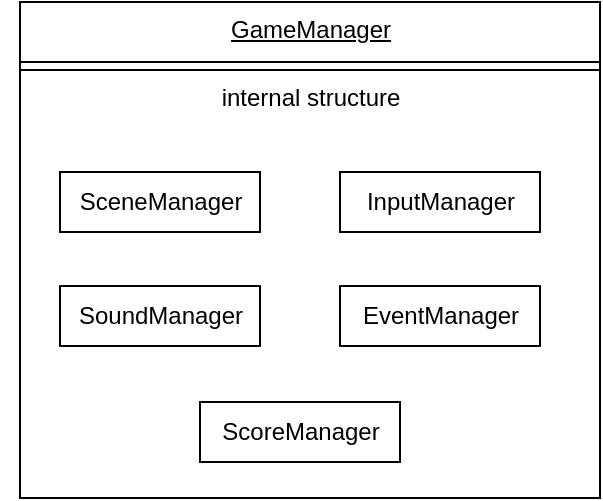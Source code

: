 <mxfile>
    <diagram id="dLMsSK9_yHR80KZ66c7M" name="Arch">
        <mxGraphModel dx="650" dy="568" grid="1" gridSize="10" guides="1" tooltips="1" connect="1" arrows="1" fold="1" page="1" pageScale="1" pageWidth="850" pageHeight="1100" math="0" shadow="0">
            <root>
                <mxCell id="0"/>
                <mxCell id="1" parent="0"/>
                <mxCell id="5" value="GameManager" style="swimlane;fontStyle=4;align=center;verticalAlign=top;childLayout=stackLayout;horizontal=1;startSize=30;horizontalStack=0;resizeParent=1;resizeParentMax=0;resizeLast=0;collapsible=0;marginBottom=0;html=1;" parent="1" vertex="1">
                    <mxGeometry x="200" y="150" width="290" height="248" as="geometry"/>
                </mxCell>
                <mxCell id="7" value="" style="line;strokeWidth=1;fillColor=none;align=left;verticalAlign=middle;spacingTop=-1;spacingLeft=3;spacingRight=3;rotatable=0;labelPosition=right;points=[];portConstraint=eastwest;" parent="5" vertex="1">
                    <mxGeometry y="30" width="290" height="8" as="geometry"/>
                </mxCell>
                <mxCell id="8" value="internal structure" style="html=1;strokeColor=none;fillColor=none;align=center;verticalAlign=middle;spacingLeft=4;spacingRight=4;rotatable=0;points=[[0,0.5],[1,0.5]];resizeWidth=1;" parent="5" vertex="1">
                    <mxGeometry y="38" width="290" height="20" as="geometry"/>
                </mxCell>
                <mxCell id="9" value="" style="swimlane;fontStyle=1;align=center;verticalAlign=top;horizontal=1;startSize=0;collapsible=0;marginBottom=0;html=1;strokeColor=none;fillColor=none;" parent="5" vertex="1">
                    <mxGeometry y="58" width="290" height="190" as="geometry"/>
                </mxCell>
                <mxCell id="10" value="SceneManager" style="html=1;align=center;verticalAlign=middle;rotatable=0;" parent="9" vertex="1">
                    <mxGeometry width="100" height="30" relative="1" as="geometry">
                        <mxPoint x="20" y="27" as="offset"/>
                    </mxGeometry>
                </mxCell>
                <mxCell id="15" value="" style="swimlane;fontStyle=1;align=center;verticalAlign=top;horizontal=1;startSize=0;collapsible=0;marginBottom=0;html=1;strokeColor=none;fillColor=none;" parent="9" vertex="1">
                    <mxGeometry x="150" y="17" width="140" height="50" as="geometry"/>
                </mxCell>
                <mxCell id="16" value="InputManager" style="html=1;align=center;verticalAlign=middle;rotatable=0;" parent="15" vertex="1">
                    <mxGeometry width="100" height="30" relative="1" as="geometry">
                        <mxPoint x="10" y="10" as="offset"/>
                    </mxGeometry>
                </mxCell>
                <mxCell id="11" value="" style="swimlane;fontStyle=1;align=center;verticalAlign=top;horizontal=1;startSize=0;collapsible=0;marginBottom=0;html=1;strokeColor=none;fillColor=none;" parent="9" vertex="1">
                    <mxGeometry x="-10" y="52" width="300" height="138" as="geometry"/>
                </mxCell>
                <mxCell id="12" value="SoundManager" style="html=1;align=center;verticalAlign=middle;rotatable=0;" parent="11" vertex="1">
                    <mxGeometry width="100" height="30" relative="1" as="geometry">
                        <mxPoint x="30" y="32" as="offset"/>
                    </mxGeometry>
                </mxCell>
                <mxCell id="13" value="" style="swimlane;fontStyle=1;align=center;verticalAlign=top;horizontal=1;startSize=0;collapsible=0;marginBottom=0;html=1;strokeColor=none;fillColor=none;" parent="11" vertex="1">
                    <mxGeometry x="160" y="22" width="140" height="68" as="geometry"/>
                </mxCell>
                <mxCell id="14" value="EventManager" style="html=1;align=center;verticalAlign=middle;rotatable=0;" parent="13" vertex="1">
                    <mxGeometry width="100" height="30" relative="1" as="geometry">
                        <mxPoint x="10" y="10" as="offset"/>
                    </mxGeometry>
                </mxCell>
                <mxCell id="17" value="" style="swimlane;fontStyle=1;align=center;verticalAlign=top;horizontal=1;startSize=0;collapsible=0;marginBottom=0;html=1;strokeColor=none;fillColor=none;" parent="11" vertex="1">
                    <mxGeometry x="90" y="80" width="140" height="50" as="geometry"/>
                </mxCell>
                <mxCell id="18" value="ScoreManager" style="html=1;align=center;verticalAlign=middle;rotatable=0;" parent="17" vertex="1">
                    <mxGeometry width="100" height="30" relative="1" as="geometry">
                        <mxPoint x="10" y="10" as="offset"/>
                    </mxGeometry>
                </mxCell>
            </root>
        </mxGraphModel>
    </diagram>
    <diagram id="UeCo9gdbuVkXFUiJQiTw" name="Event">
        <mxGraphModel dx="650" dy="568" grid="1" gridSize="10" guides="1" tooltips="1" connect="1" arrows="1" fold="1" page="1" pageScale="1" pageWidth="850" pageHeight="1100" math="0" shadow="0">
            <root>
                <mxCell id="0"/>
                <mxCell id="1" parent="0"/>
                <mxCell id="PHhVcRFvXUqSi-1Uwi1P-12" value="&lt;b style=&quot;font-size: 15px;&quot;&gt;&lt;font style=&quot;font-size: 15px;&quot;&gt;EventManager&lt;/font&gt;&lt;/b&gt;" style="swimlane;fontStyle=0;align=center;verticalAlign=top;childLayout=stackLayout;horizontal=1;startSize=55;horizontalStack=0;resizeParent=1;resizeParentMax=0;resizeLast=0;collapsible=0;marginBottom=0;html=1;fontSize=15;" parent="1" vertex="1">
                    <mxGeometry x="225" y="550" width="220" height="190" as="geometry"/>
                </mxCell>
                <mxCell id="PHhVcRFvXUqSi-1Uwi1P-13" value="attributes" style="text;html=1;strokeColor=none;fillColor=none;align=center;verticalAlign=middle;spacingLeft=4;spacingRight=4;overflow=hidden;rotatable=0;points=[[0,0.5],[1,0.5]];portConstraint=eastwest;fontSize=14;" parent="PHhVcRFvXUqSi-1Uwi1P-12" vertex="1">
                    <mxGeometry y="55" width="220" height="20" as="geometry"/>
                </mxCell>
                <mxCell id="PHhVcRFvXUqSi-1Uwi1P-14" value="- observers: Set&amp;lt;Observer&amp;gt;" style="text;html=1;strokeColor=none;fillColor=none;align=left;verticalAlign=middle;spacingLeft=4;spacingRight=4;overflow=hidden;rotatable=0;points=[[0,0.5],[1,0.5]];portConstraint=eastwest;fontSize=14;" parent="PHhVcRFvXUqSi-1Uwi1P-12" vertex="1">
                    <mxGeometry y="75" width="220" height="20" as="geometry"/>
                </mxCell>
                <mxCell id="PHhVcRFvXUqSi-1Uwi1P-17" value="" style="line;strokeWidth=1;fillColor=none;align=left;verticalAlign=middle;spacingTop=-1;spacingLeft=3;spacingRight=3;rotatable=0;labelPosition=right;points=[];portConstraint=eastwest;" parent="PHhVcRFvXUqSi-1Uwi1P-12" vertex="1">
                    <mxGeometry y="95" width="220" height="8" as="geometry"/>
                </mxCell>
                <mxCell id="PHhVcRFvXUqSi-1Uwi1P-18" value="operations" style="text;html=1;strokeColor=none;fillColor=none;align=center;verticalAlign=middle;spacingLeft=4;spacingRight=4;overflow=hidden;rotatable=0;points=[[0,0.5],[1,0.5]];portConstraint=eastwest;fontSize=14;" parent="PHhVcRFvXUqSi-1Uwi1P-12" vertex="1">
                    <mxGeometry y="103" width="220" height="20" as="geometry"/>
                </mxCell>
                <mxCell id="PHhVcRFvXUqSi-1Uwi1P-19" value="+ subscribe(o: IObserver): void&lt;br style=&quot;font-size: 14px;&quot;&gt;+ subscribe(o: IObserver): void&lt;br style=&quot;font-size: 14px;&quot;&gt;+ notify(event: number): void" style="text;html=1;strokeColor=none;fillColor=none;align=left;verticalAlign=middle;spacingLeft=4;spacingRight=4;overflow=hidden;rotatable=0;points=[[0,0.5],[1,0.5]];portConstraint=eastwest;fontSize=14;" parent="PHhVcRFvXUqSi-1Uwi1P-12" vertex="1">
                    <mxGeometry y="123" width="220" height="67" as="geometry"/>
                </mxCell>
                <mxCell id="PHhVcRFvXUqSi-1Uwi1P-20" value="&amp;lt;&amp;lt;interface&amp;gt;&amp;gt;&lt;br&gt;&lt;b&gt;IObserver&lt;/b&gt;" style="swimlane;fontStyle=0;align=center;verticalAlign=top;childLayout=stackLayout;horizontal=1;startSize=55;horizontalStack=0;resizeParent=1;resizeParentMax=0;resizeLast=0;collapsible=0;marginBottom=0;html=1;fontSize=15;" parent="1" vertex="1">
                    <mxGeometry x="235" y="160" width="200" height="103" as="geometry"/>
                </mxCell>
                <mxCell id="PHhVcRFvXUqSi-1Uwi1P-25" value="" style="line;strokeWidth=1;fillColor=none;align=left;verticalAlign=middle;spacingTop=-1;spacingLeft=3;spacingRight=3;rotatable=0;labelPosition=right;points=[];portConstraint=eastwest;fontSize=15;" parent="PHhVcRFvXUqSi-1Uwi1P-20" vertex="1">
                    <mxGeometry y="55" width="200" height="8" as="geometry"/>
                </mxCell>
                <mxCell id="PHhVcRFvXUqSi-1Uwi1P-26" value="operations" style="text;html=1;strokeColor=none;fillColor=none;align=center;verticalAlign=middle;spacingLeft=4;spacingRight=4;overflow=hidden;rotatable=0;points=[[0,0.5],[1,0.5]];portConstraint=eastwest;fontSize=15;" parent="PHhVcRFvXUqSi-1Uwi1P-20" vertex="1">
                    <mxGeometry y="63" width="200" height="20" as="geometry"/>
                </mxCell>
                <mxCell id="PHhVcRFvXUqSi-1Uwi1P-27" value="+ onNotify(e: number): void" style="text;html=1;strokeColor=none;fillColor=none;align=left;verticalAlign=middle;spacingLeft=4;spacingRight=4;overflow=hidden;rotatable=0;points=[[0,0.5],[1,0.5]];portConstraint=eastwest;fontSize=15;" parent="PHhVcRFvXUqSi-1Uwi1P-20" vertex="1">
                    <mxGeometry y="83" width="200" height="20" as="geometry"/>
                </mxCell>
                <mxCell id="PHhVcRFvXUqSi-1Uwi1P-28" value="Ball" style="html=1;align=center;verticalAlign=top;rounded=1;absoluteArcSize=1;arcSize=10;dashed=0;fontSize=15;" parent="1" vertex="1">
                    <mxGeometry x="10" y="380" width="140" height="40" as="geometry"/>
                </mxCell>
                <mxCell id="PHhVcRFvXUqSi-1Uwi1P-29" value="Star" style="html=1;align=center;verticalAlign=top;rounded=1;absoluteArcSize=1;arcSize=10;dashed=0;fontSize=15;" parent="1" vertex="1">
                    <mxGeometry x="350" y="380" width="140" height="40" as="geometry"/>
                </mxCell>
                <mxCell id="PHhVcRFvXUqSi-1Uwi1P-30" value="PlayScene" style="html=1;align=center;verticalAlign=top;rounded=1;absoluteArcSize=1;arcSize=10;dashed=0;fontSize=15;" parent="1" vertex="1">
                    <mxGeometry x="520" y="380" width="140" height="40" as="geometry"/>
                </mxCell>
                <mxCell id="PHhVcRFvXUqSi-1Uwi1P-31" value="" style="endArrow=block;startArrow=none;endFill=0;startFill=0;endSize=8;html=1;verticalAlign=bottom;dashed=1;labelBackgroundColor=none;fontSize=15;edgeStyle=orthogonalEdgeStyle;" parent="1" source="PHhVcRFvXUqSi-1Uwi1P-28" target="PHhVcRFvXUqSi-1Uwi1P-20" edge="1">
                    <mxGeometry width="160" relative="1" as="geometry">
                        <mxPoint x="260" y="280" as="sourcePoint"/>
                        <mxPoint x="420" y="280" as="targetPoint"/>
                        <Array as="points">
                            <mxPoint x="80" y="220"/>
                        </Array>
                    </mxGeometry>
                </mxCell>
                <mxCell id="PHhVcRFvXUqSi-1Uwi1P-32" value="" style="endArrow=block;startArrow=none;endFill=0;startFill=0;endSize=8;html=1;verticalAlign=bottom;dashed=1;labelBackgroundColor=none;fontSize=15;edgeStyle=orthogonalEdgeStyle;" parent="1" source="PHhVcRFvXUqSi-1Uwi1P-29" target="PHhVcRFvXUqSi-1Uwi1P-20" edge="1">
                    <mxGeometry width="160" relative="1" as="geometry">
                        <mxPoint x="145.031" y="330" as="sourcePoint"/>
                        <mxPoint x="187.044" y="163" as="targetPoint"/>
                        <Array as="points">
                            <mxPoint x="420" y="330"/>
                            <mxPoint x="350" y="330"/>
                        </Array>
                    </mxGeometry>
                </mxCell>
                <mxCell id="PHhVcRFvXUqSi-1Uwi1P-33" value="" style="endArrow=block;startArrow=none;endFill=0;startFill=0;endSize=8;html=1;verticalAlign=bottom;dashed=1;labelBackgroundColor=none;fontSize=15;edgeStyle=orthogonalEdgeStyle;" parent="1" source="PHhVcRFvXUqSi-1Uwi1P-30" target="PHhVcRFvXUqSi-1Uwi1P-20" edge="1">
                    <mxGeometry width="160" relative="1" as="geometry">
                        <mxPoint x="284.165" y="400" as="sourcePoint"/>
                        <mxPoint x="215.024" y="163" as="targetPoint"/>
                        <Array as="points">
                            <mxPoint x="590" y="220"/>
                        </Array>
                    </mxGeometry>
                </mxCell>
                <mxCell id="PHhVcRFvXUqSi-1Uwi1P-34" value="&amp;lt;&amp;lt;subscribe&amp;gt;&amp;gt;" style="endArrow=open;startArrow=none;endFill=0;startFill=0;endSize=8;html=1;verticalAlign=bottom;dashed=1;labelBackgroundColor=none;fontSize=14;exitX=0.5;exitY=1;exitDx=0;exitDy=0;edgeStyle=orthogonalEdgeStyle;dashPattern=12 12;" parent="1" source="PHhVcRFvXUqSi-1Uwi1P-28" target="PHhVcRFvXUqSi-1Uwi1P-12" edge="1">
                    <mxGeometry x="0.636" width="160" relative="1" as="geometry">
                        <mxPoint x="260" y="280" as="sourcePoint"/>
                        <mxPoint x="420" y="280" as="targetPoint"/>
                        <mxPoint as="offset"/>
                        <Array as="points">
                            <mxPoint x="80" y="645"/>
                        </Array>
                    </mxGeometry>
                </mxCell>
                <mxCell id="PHhVcRFvXUqSi-1Uwi1P-35" value="&amp;lt;&amp;lt;subscribe&amp;gt;&amp;gt;" style="endArrow=open;startArrow=none;endFill=0;startFill=0;endSize=8;html=1;verticalAlign=bottom;dashed=1;labelBackgroundColor=none;fontSize=14;edgeStyle=orthogonalEdgeStyle;dashPattern=12 12;" parent="1" source="PHhVcRFvXUqSi-1Uwi1P-29" target="PHhVcRFvXUqSi-1Uwi1P-12" edge="1">
                    <mxGeometry x="-0.727" width="160" relative="1" as="geometry">
                        <mxPoint x="103.98" y="400.4" as="sourcePoint"/>
                        <mxPoint x="400" y="214.194" as="targetPoint"/>
                        <mxPoint as="offset"/>
                        <Array as="points">
                            <mxPoint x="420" y="480"/>
                            <mxPoint x="350" y="480"/>
                        </Array>
                    </mxGeometry>
                </mxCell>
                <mxCell id="PHhVcRFvXUqSi-1Uwi1P-36" value="&amp;lt;&amp;lt;subscribe&amp;gt;&amp;gt;" style="endArrow=open;startArrow=none;endFill=0;startFill=0;endSize=8;html=1;verticalAlign=bottom;dashed=1;labelBackgroundColor=none;fontSize=14;edgeStyle=orthogonalEdgeStyle;dashPattern=12 12;" parent="1" source="PHhVcRFvXUqSi-1Uwi1P-30" target="PHhVcRFvXUqSi-1Uwi1P-12" edge="1">
                    <mxGeometry x="0.573" width="160" relative="1" as="geometry">
                        <mxPoint x="113.98" y="410.4" as="sourcePoint"/>
                        <mxPoint x="410" y="224.194" as="targetPoint"/>
                        <Array as="points">
                            <mxPoint x="590" y="645"/>
                        </Array>
                        <mxPoint as="offset"/>
                    </mxGeometry>
                </mxCell>
                <mxCell id="FwIeXlw8YO7BpQBVAo4f-1" value="BasketController" style="html=1;align=center;verticalAlign=top;rounded=1;absoluteArcSize=1;arcSize=10;dashed=0;fontSize=15;" vertex="1" parent="1">
                    <mxGeometry x="180" y="380" width="140" height="40" as="geometry"/>
                </mxCell>
                <mxCell id="FwIeXlw8YO7BpQBVAo4f-2" value="" style="endArrow=block;startArrow=none;endFill=0;startFill=0;endSize=8;html=1;verticalAlign=bottom;dashed=1;labelBackgroundColor=none;fontSize=15;edgeStyle=orthogonalEdgeStyle;" edge="1" parent="1" source="FwIeXlw8YO7BpQBVAo4f-1" target="PHhVcRFvXUqSi-1Uwi1P-20">
                    <mxGeometry width="160" relative="1" as="geometry">
                        <mxPoint x="397.682" y="390" as="sourcePoint"/>
                        <mxPoint x="251.718" y="153" as="targetPoint"/>
                        <Array as="points">
                            <mxPoint x="250" y="330"/>
                            <mxPoint x="320" y="330"/>
                        </Array>
                    </mxGeometry>
                </mxCell>
                <mxCell id="FwIeXlw8YO7BpQBVAo4f-3" value="&amp;lt;&amp;lt;subscribe&amp;gt;&amp;gt;" style="endArrow=open;startArrow=none;endFill=0;startFill=0;endSize=8;html=1;verticalAlign=bottom;dashed=1;labelBackgroundColor=none;fontSize=14;edgeStyle=orthogonalEdgeStyle;dashPattern=12 12;" edge="1" parent="1" source="FwIeXlw8YO7BpQBVAo4f-1" target="PHhVcRFvXUqSi-1Uwi1P-12">
                    <mxGeometry x="-0.714" width="160" relative="1" as="geometry">
                        <mxPoint x="417.547" y="390" as="sourcePoint"/>
                        <mxPoint x="474.151" y="240" as="targetPoint"/>
                        <mxPoint as="offset"/>
                        <Array as="points">
                            <mxPoint x="250" y="480"/>
                            <mxPoint x="320" y="480"/>
                        </Array>
                    </mxGeometry>
                </mxCell>
            </root>
        </mxGraphModel>
    </diagram>
    <diagram id="Fi_S-MpPXcDR_gEBMOEa" name="FSM">
        <mxGraphModel dx="1083" dy="947" grid="1" gridSize="10" guides="1" tooltips="1" connect="1" arrows="1" fold="1" page="1" pageScale="1" pageWidth="850" pageHeight="1100" math="0" shadow="0">
            <root>
                <mxCell id="0"/>
                <mxCell id="1" parent="0"/>
                <mxCell id="GV9Hzz9nq0YfbqKlbJhZ-1" value="idle" style="ellipse;whiteSpace=wrap;html=1;aspect=fixed;fontSize=14;strokeWidth=6;" parent="1" vertex="1">
                    <mxGeometry x="130" y="230" width="70" height="70" as="geometry"/>
                </mxCell>
                <mxCell id="GV9Hzz9nq0YfbqKlbJhZ-3" value="snipe" style="ellipse;whiteSpace=wrap;html=1;aspect=fixed;fontSize=14;strokeWidth=6;" parent="1" vertex="1">
                    <mxGeometry x="330" y="230" width="70" height="70" as="geometry"/>
                </mxCell>
                <mxCell id="GV9Hzz9nq0YfbqKlbJhZ-4" value="fly" style="ellipse;whiteSpace=wrap;html=1;aspect=fixed;fontSize=14;" parent="1" vertex="1">
                    <mxGeometry x="510" y="230" width="70" height="70" as="geometry"/>
                </mxCell>
                <mxCell id="PyHOD5gXmww9kOyOL-VJ-1" value="demo" style="ellipse;whiteSpace=wrap;html=1;aspect=fixed;fontSize=14;strokeWidth=5;" vertex="1" parent="1">
                    <mxGeometry x="250" y="80" width="70" height="70" as="geometry"/>
                </mxCell>
                <mxCell id="PyHOD5gXmww9kOyOL-VJ-2" value="Enter CurBasket" style="endArrow=classic;html=1;" edge="1" parent="1" source="GV9Hzz9nq0YfbqKlbJhZ-1" target="GV9Hzz9nq0YfbqKlbJhZ-3">
                    <mxGeometry width="50" height="50" relative="1" as="geometry">
                        <mxPoint x="310" y="320" as="sourcePoint"/>
                        <mxPoint x="360" y="270" as="targetPoint"/>
                    </mxGeometry>
                </mxCell>
                <mxCell id="PyHOD5gXmww9kOyOL-VJ-3" value="Mouse Leave" style="endArrow=classic;html=1;" edge="1" parent="1" source="GV9Hzz9nq0YfbqKlbJhZ-3" target="GV9Hzz9nq0YfbqKlbJhZ-4">
                    <mxGeometry width="50" height="50" relative="1" as="geometry">
                        <mxPoint x="210" y="275" as="sourcePoint"/>
                        <mxPoint x="350" y="275" as="targetPoint"/>
                    </mxGeometry>
                </mxCell>
                <mxCell id="PyHOD5gXmww9kOyOL-VJ-4" value="Enter StartScene" style="endArrow=classic;html=1;" edge="1" parent="1" source="GV9Hzz9nq0YfbqKlbJhZ-1" target="PyHOD5gXmww9kOyOL-VJ-1">
                    <mxGeometry width="50" height="50" relative="1" as="geometry">
                        <mxPoint x="210" y="275" as="sourcePoint"/>
                        <mxPoint x="340" y="275" as="targetPoint"/>
                    </mxGeometry>
                </mxCell>
                <mxCell id="PyHOD5gXmww9kOyOL-VJ-5" value="Mouse Move" style="endArrow=classic;html=1;" edge="1" parent="1" source="GV9Hzz9nq0YfbqKlbJhZ-3" target="GV9Hzz9nq0YfbqKlbJhZ-3">
                    <mxGeometry width="50" height="50" relative="1" as="geometry">
                        <mxPoint x="410" y="275" as="sourcePoint"/>
                        <mxPoint x="520" y="275" as="targetPoint"/>
                        <Array as="points">
                            <mxPoint x="390" y="190"/>
                        </Array>
                    </mxGeometry>
                </mxCell>
                <mxCell id="PyHOD5gXmww9kOyOL-VJ-7" value="Fly Complete" style="endArrow=classic;html=1;" edge="1" parent="1" source="GV9Hzz9nq0YfbqKlbJhZ-4" target="GV9Hzz9nq0YfbqKlbJhZ-1">
                    <mxGeometry width="50" height="50" relative="1" as="geometry">
                        <mxPoint x="196.919" y="247.713" as="sourcePoint"/>
                        <mxPoint x="273.136" y="152.33" as="targetPoint"/>
                        <Array as="points">
                            <mxPoint x="360" y="350"/>
                        </Array>
                    </mxGeometry>
                </mxCell>
                <mxCell id="PyHOD5gXmww9kOyOL-VJ-8" value="" style="endArrow=classic;html=1;entryX=0;entryY=0.5;entryDx=0;entryDy=0;" edge="1" parent="1" target="GV9Hzz9nq0YfbqKlbJhZ-1">
                    <mxGeometry width="50" height="50" relative="1" as="geometry">
                        <mxPoint x="40" y="265" as="sourcePoint"/>
                        <mxPoint x="340" y="275" as="targetPoint"/>
                    </mxGeometry>
                </mxCell>
                <mxCell id="PyHOD5gXmww9kOyOL-VJ-10" value="transit" style="ellipse;whiteSpace=wrap;html=1;aspect=fixed;fontSize=14;" vertex="1" parent="1">
                    <mxGeometry x="430" y="540" width="70" height="70" as="geometry"/>
                </mxCell>
                <mxCell id="PyHOD5gXmww9kOyOL-VJ-11" value="snipe" style="ellipse;whiteSpace=wrap;html=1;aspect=fixed;fontSize=14;" vertex="1" parent="1">
                    <mxGeometry x="590" y="610" width="70" height="70" as="geometry"/>
                </mxCell>
                <mxCell id="PyHOD5gXmww9kOyOL-VJ-12" value="" style="endArrow=classic;html=1;entryX=0;entryY=0.5;entryDx=0;entryDy=0;startArrow=none;" edge="1" parent="1" source="PyHOD5gXmww9kOyOL-VJ-9">
                    <mxGeometry width="50" height="50" relative="1" as="geometry">
                        <mxPoint x="102" y="644.5" as="sourcePoint"/>
                        <mxPoint x="192" y="644.5" as="targetPoint"/>
                    </mxGeometry>
                </mxCell>
                <mxCell id="PyHOD5gXmww9kOyOL-VJ-13" value="Ball Enters NextBasket" style="endArrow=classic;html=1;" edge="1" parent="1" source="PyHOD5gXmww9kOyOL-VJ-9" target="PyHOD5gXmww9kOyOL-VJ-10">
                    <mxGeometry width="50" height="50" relative="1" as="geometry">
                        <mxPoint x="242" y="655" as="sourcePoint"/>
                        <mxPoint x="202" y="654.5" as="targetPoint"/>
                    </mxGeometry>
                </mxCell>
                <mxCell id="PyHOD5gXmww9kOyOL-VJ-14" value="Mouse Move" style="endArrow=classic;html=1;" edge="1" parent="1" source="PyHOD5gXmww9kOyOL-VJ-9" target="PyHOD5gXmww9kOyOL-VJ-11">
                    <mxGeometry width="50" height="50" relative="1" as="geometry">
                        <mxPoint x="272" y="655" as="sourcePoint"/>
                        <mxPoint x="352" y="655" as="targetPoint"/>
                        <Array as="points">
                            <mxPoint x="410" y="650"/>
                        </Array>
                    </mxGeometry>
                </mxCell>
                <mxCell id="PyHOD5gXmww9kOyOL-VJ-15" value="Mouse Leave" style="endArrow=classic;html=1;" edge="1" parent="1" source="PyHOD5gXmww9kOyOL-VJ-11" target="PyHOD5gXmww9kOyOL-VJ-9">
                    <mxGeometry x="-0.041" y="10" width="50" height="50" relative="1" as="geometry">
                        <mxPoint x="272" y="655" as="sourcePoint"/>
                        <mxPoint x="352" y="655" as="targetPoint"/>
                        <Array as="points">
                            <mxPoint x="410" y="740"/>
                        </Array>
                        <mxPoint as="offset"/>
                    </mxGeometry>
                </mxCell>
                <mxCell id="PyHOD5gXmww9kOyOL-VJ-9" value="idle" style="ellipse;whiteSpace=wrap;html=1;aspect=fixed;fontSize=14;strokeWidth=6;" vertex="1" parent="1">
                    <mxGeometry x="142" y="610" width="70" height="70" as="geometry"/>
                </mxCell>
                <mxCell id="PyHOD5gXmww9kOyOL-VJ-18" value="&lt;font style=&quot;font-size: 15px;&quot;&gt;&lt;b&gt;Basket&lt;/b&gt;&lt;/font&gt;" style="shape=umlFrame;whiteSpace=wrap;html=1;width=120;height=30;boundedLbl=1;verticalAlign=middle;align=center;spacingLeft=5;strokeWidth=6;" vertex="1" parent="1">
                    <mxGeometry x="20" y="500" width="710" height="290" as="geometry"/>
                </mxCell>
                <mxCell id="PyHOD5gXmww9kOyOL-VJ-17" value="" style="endArrow=classic;html=1;entryX=0;entryY=0.5;entryDx=0;entryDy=0;" edge="1" parent="1">
                    <mxGeometry width="50" height="50" relative="1" as="geometry">
                        <mxPoint x="50" y="644.58" as="sourcePoint"/>
                        <mxPoint x="140" y="644.58" as="targetPoint"/>
                    </mxGeometry>
                </mxCell>
                <mxCell id="PyHOD5gXmww9kOyOL-VJ-19" value="&lt;font style=&quot;font-size: 15px;&quot;&gt;&lt;b&gt;Ball&lt;/b&gt;&lt;/font&gt;" style="shape=umlFrame;whiteSpace=wrap;html=1;width=120;height=30;boundedLbl=1;verticalAlign=middle;align=center;spacingLeft=5;strokeWidth=6;" vertex="1" parent="1">
                    <mxGeometry x="20" y="70" width="710" height="350" as="geometry"/>
                </mxCell>
                <mxCell id="PyHOD5gXmww9kOyOL-VJ-20" value="Transition Complete" style="endArrow=classic;html=1;" edge="1" parent="1" source="PyHOD5gXmww9kOyOL-VJ-10" target="PyHOD5gXmww9kOyOL-VJ-9">
                    <mxGeometry x="0.164" y="-10" width="50" height="50" relative="1" as="geometry">
                        <mxPoint x="60" y="654.58" as="sourcePoint"/>
                        <mxPoint x="150" y="654.58" as="targetPoint"/>
                        <Array as="points">
                            <mxPoint x="290" y="570"/>
                        </Array>
                        <mxPoint x="5" y="-2" as="offset"/>
                    </mxGeometry>
                </mxCell>
                <mxCell id="z7NbTAL-cRkpkur6P6up-1" value="disable" style="ellipse;whiteSpace=wrap;html=1;aspect=fixed;fontSize=14;strokeWidth=6;" vertex="1" parent="1">
                    <mxGeometry x="200" y="920" width="70" height="70" as="geometry"/>
                </mxCell>
                <mxCell id="z7NbTAL-cRkpkur6P6up-2" value="" style="endArrow=classic;html=1;entryX=0;entryY=0.5;entryDx=0;entryDy=0;" edge="1" parent="1">
                    <mxGeometry width="50" height="50" relative="1" as="geometry">
                        <mxPoint x="110" y="954.41" as="sourcePoint"/>
                        <mxPoint x="200" y="954.41" as="targetPoint"/>
                    </mxGeometry>
                </mxCell>
                <mxCell id="z7NbTAL-cRkpkur6P6up-3" value="enable" style="ellipse;whiteSpace=wrap;html=1;aspect=fixed;fontSize=14;strokeWidth=6;" vertex="1" parent="1">
                    <mxGeometry x="460" y="920" width="70" height="70" as="geometry"/>
                </mxCell>
                <mxCell id="z7NbTAL-cRkpkur6P6up-4" value="Ball Hit NextBasket" style="endArrow=classic;html=1;" edge="1" parent="1" source="z7NbTAL-cRkpkur6P6up-1" target="z7NbTAL-cRkpkur6P6up-3">
                    <mxGeometry width="50" height="50" relative="1" as="geometry">
                        <mxPoint x="320" y="910" as="sourcePoint"/>
                        <mxPoint x="410" y="910" as="targetPoint"/>
                        <Array as="points">
                            <mxPoint x="360" y="910"/>
                        </Array>
                    </mxGeometry>
                </mxCell>
                <mxCell id="z7NbTAL-cRkpkur6P6up-5" value="Ball Hit Star" style="endArrow=classic;html=1;" edge="1" parent="1" source="z7NbTAL-cRkpkur6P6up-3" target="z7NbTAL-cRkpkur6P6up-1">
                    <mxGeometry width="50" height="50" relative="1" as="geometry">
                        <mxPoint x="360" y="1000" as="sourcePoint"/>
                        <mxPoint x="450" y="1000" as="targetPoint"/>
                        <Array as="points">
                            <mxPoint x="360" y="990"/>
                        </Array>
                    </mxGeometry>
                </mxCell>
                <mxCell id="z7NbTAL-cRkpkur6P6up-6" value="&lt;font style=&quot;font-size: 15px;&quot;&gt;&lt;b&gt;Star&lt;/b&gt;&lt;/font&gt;" style="shape=umlFrame;whiteSpace=wrap;html=1;width=120;height=30;boundedLbl=1;verticalAlign=middle;align=center;spacingLeft=5;strokeWidth=6;" vertex="1" parent="1">
                    <mxGeometry x="20" y="840" width="710" height="210" as="geometry"/>
                </mxCell>
            </root>
        </mxGraphModel>
    </diagram>
    <diagram id="_JVMYSuvx_ROHwsICecY" name="StateMachine">
        <mxGraphModel dx="929" dy="811" grid="1" gridSize="10" guides="1" tooltips="1" connect="1" arrows="1" fold="1" page="1" pageScale="1" pageWidth="850" pageHeight="1100" math="0" shadow="0">
            <root>
                <mxCell id="0"/>
                <mxCell id="1" parent="0"/>
                <mxCell id="bVlOLT0SivNGjFb0DIh4-1" value="&lt;b style=&quot;font-size: 15px;&quot;&gt;&lt;font style=&quot;font-size: 15px;&quot;&gt;StateMachine&lt;/font&gt;&lt;/b&gt;" style="swimlane;fontStyle=0;align=center;verticalAlign=top;childLayout=stackLayout;horizontal=1;startSize=55;horizontalStack=0;resizeParent=1;resizeParentMax=0;resizeLast=0;collapsible=0;marginBottom=0;html=1;fontSize=15;" vertex="1" parent="1">
                    <mxGeometry x="405" y="270" width="290" height="275" as="geometry"/>
                </mxCell>
                <mxCell id="bVlOLT0SivNGjFb0DIh4-2" value="attributes" style="text;html=1;strokeColor=none;fillColor=none;align=center;verticalAlign=middle;spacingLeft=4;spacingRight=4;overflow=hidden;rotatable=0;points=[[0,0.5],[1,0.5]];portConstraint=eastwest;fontSize=14;" vertex="1" parent="bVlOLT0SivNGjFb0DIh4-1">
                    <mxGeometry y="55" width="290" height="20" as="geometry"/>
                </mxCell>
                <mxCell id="bVlOLT0SivNGjFb0DIh4-3" value="&lt;div&gt;- id: string&lt;br&gt;&lt;/div&gt;&lt;div&gt;- states = new Map&amp;lt;string, IState&amp;gt;()&lt;/div&gt;&lt;div&gt;- currentState?: IState&lt;/div&gt;&lt;div&gt;- context?: object&lt;/div&gt;&lt;div&gt;- changeStateQueue: string[]&lt;/div&gt;" style="text;html=1;strokeColor=none;fillColor=none;align=left;verticalAlign=middle;spacingLeft=4;spacingRight=4;overflow=hidden;rotatable=0;points=[[0,0.5],[1,0.5]];portConstraint=eastwest;fontSize=14;" vertex="1" parent="bVlOLT0SivNGjFb0DIh4-1">
                    <mxGeometry y="75" width="290" height="105" as="geometry"/>
                </mxCell>
                <mxCell id="bVlOLT0SivNGjFb0DIh4-4" value="" style="line;strokeWidth=1;fillColor=none;align=left;verticalAlign=middle;spacingTop=-1;spacingLeft=3;spacingRight=3;rotatable=0;labelPosition=right;points=[];portConstraint=eastwest;" vertex="1" parent="bVlOLT0SivNGjFb0DIh4-1">
                    <mxGeometry y="180" width="290" height="8" as="geometry"/>
                </mxCell>
                <mxCell id="bVlOLT0SivNGjFb0DIh4-5" value="operations" style="text;html=1;strokeColor=none;fillColor=none;align=center;verticalAlign=middle;spacingLeft=4;spacingRight=4;overflow=hidden;rotatable=0;points=[[0,0.5],[1,0.5]];portConstraint=eastwest;fontSize=14;" vertex="1" parent="bVlOLT0SivNGjFb0DIh4-1">
                    <mxGeometry y="188" width="290" height="20" as="geometry"/>
                </mxCell>
                <mxCell id="bVlOLT0SivNGjFb0DIh4-6" value="+ addState(s: string, config: IState): void&lt;br style=&quot;font-size: 14px;&quot;&gt;+ setState(s: string): void&lt;br style=&quot;font-size: 14px;&quot;&gt;+ update(dt: number): void" style="text;html=1;strokeColor=none;fillColor=none;align=left;verticalAlign=middle;spacingLeft=4;spacingRight=4;overflow=hidden;rotatable=0;points=[[0,0.5],[1,0.5]];portConstraint=eastwest;fontSize=14;" vertex="1" parent="bVlOLT0SivNGjFb0DIh4-1">
                    <mxGeometry y="208" width="290" height="67" as="geometry"/>
                </mxCell>
                <mxCell id="bVlOLT0SivNGjFb0DIh4-7" value="&amp;lt;&amp;lt;interface&amp;gt;&amp;gt;&lt;br&gt;&lt;b&gt;IState&lt;/b&gt;" style="swimlane;fontStyle=0;align=center;verticalAlign=top;childLayout=stackLayout;horizontal=1;startSize=55;horizontalStack=0;resizeParent=1;resizeParentMax=0;resizeLast=0;collapsible=0;marginBottom=0;html=1;strokeWidth=1;fontSize=15;" vertex="1" parent="1">
                    <mxGeometry x="90" y="327.5" width="190" height="160" as="geometry"/>
                </mxCell>
                <mxCell id="bVlOLT0SivNGjFb0DIh4-12" value="" style="line;strokeWidth=1;fillColor=none;align=left;verticalAlign=middle;spacingTop=-1;spacingLeft=3;spacingRight=3;rotatable=0;labelPosition=right;points=[];portConstraint=eastwest;fontSize=15;" vertex="1" parent="bVlOLT0SivNGjFb0DIh4-7">
                    <mxGeometry y="55" width="190" height="8" as="geometry"/>
                </mxCell>
                <mxCell id="bVlOLT0SivNGjFb0DIh4-13" value="operations" style="text;html=1;strokeColor=none;fillColor=none;align=center;verticalAlign=middle;spacingLeft=4;spacingRight=4;overflow=hidden;rotatable=0;points=[[0,0.5],[1,0.5]];portConstraint=eastwest;strokeWidth=6;fontSize=15;" vertex="1" parent="bVlOLT0SivNGjFb0DIh4-7">
                    <mxGeometry y="63" width="190" height="20" as="geometry"/>
                </mxCell>
                <mxCell id="bVlOLT0SivNGjFb0DIh4-14" value="+ onEnter(): void&lt;br&gt;+ onUpdate(dt: number)&lt;br&gt;+ onExit(): void" style="text;html=1;strokeColor=none;fillColor=none;align=left;verticalAlign=middle;spacingLeft=4;spacingRight=4;overflow=hidden;rotatable=0;points=[[0,0.5],[1,0.5]];portConstraint=eastwest;strokeWidth=6;fontSize=15;" vertex="1" parent="bVlOLT0SivNGjFb0DIh4-7">
                    <mxGeometry y="83" width="190" height="77" as="geometry"/>
                </mxCell>
                <mxCell id="RChL0rmfqt_RDgI9F9v7-1" value="&amp;lt;&amp;lt;use&amp;gt;&amp;gt;" style="endArrow=open;startArrow=none;endFill=0;startFill=0;endSize=8;html=1;verticalAlign=bottom;dashed=1;labelBackgroundColor=none;fontSize=15;" edge="1" parent="1" source="bVlOLT0SivNGjFb0DIh4-1" target="bVlOLT0SivNGjFb0DIh4-7">
                    <mxGeometry x="0.002" width="160" relative="1" as="geometry">
                        <mxPoint x="310" y="250" as="sourcePoint"/>
                        <mxPoint x="470" y="250" as="targetPoint"/>
                        <mxPoint as="offset"/>
                    </mxGeometry>
                </mxCell>
                <mxCell id="bz_esxmNt19Y2VVyyJpp-1" value="Ball" style="html=1;align=center;verticalAlign=top;rounded=1;absoluteArcSize=1;arcSize=10;dashed=0;fontSize=15;" vertex="1" parent="1">
                    <mxGeometry x="280" y="70" width="140" height="50" as="geometry"/>
                </mxCell>
                <mxCell id="bz_esxmNt19Y2VVyyJpp-2" value="Star" style="html=1;align=center;verticalAlign=top;rounded=1;absoluteArcSize=1;arcSize=10;dashed=0;fontSize=15;" vertex="1" parent="1">
                    <mxGeometry x="480" y="70" width="140" height="50" as="geometry"/>
                </mxCell>
                <mxCell id="bz_esxmNt19Y2VVyyJpp-3" value="Basket" style="html=1;align=center;verticalAlign=top;rounded=1;absoluteArcSize=1;arcSize=10;dashed=0;fontSize=15;" vertex="1" parent="1">
                    <mxGeometry x="670" y="70" width="140" height="50" as="geometry"/>
                </mxCell>
                <mxCell id="bz_esxmNt19Y2VVyyJpp-5" value="&amp;lt;&amp;lt;use&amp;gt;&amp;gt;" style="endArrow=open;startArrow=none;endFill=0;startFill=0;endSize=8;html=1;verticalAlign=bottom;dashed=1;labelBackgroundColor=none;fontSize=15;" edge="1" parent="1" source="bz_esxmNt19Y2VVyyJpp-1" target="bVlOLT0SivNGjFb0DIh4-1">
                    <mxGeometry x="0.002" width="160" relative="1" as="geometry">
                        <mxPoint x="300" y="180" as="sourcePoint"/>
                        <mxPoint x="230" y="310.735" as="targetPoint"/>
                        <mxPoint as="offset"/>
                    </mxGeometry>
                </mxCell>
                <mxCell id="bz_esxmNt19Y2VVyyJpp-6" value="&amp;lt;&amp;lt;use&amp;gt;&amp;gt;" style="endArrow=open;startArrow=none;endFill=0;startFill=0;endSize=8;html=1;verticalAlign=bottom;dashed=1;labelBackgroundColor=none;fontSize=15;" edge="1" parent="1" source="bz_esxmNt19Y2VVyyJpp-2" target="bVlOLT0SivNGjFb0DIh4-1">
                    <mxGeometry x="0.002" width="160" relative="1" as="geometry">
                        <mxPoint x="376" y="130" as="sourcePoint"/>
                        <mxPoint x="472" y="280" as="targetPoint"/>
                        <mxPoint as="offset"/>
                    </mxGeometry>
                </mxCell>
                <mxCell id="bz_esxmNt19Y2VVyyJpp-7" value="&amp;lt;&amp;lt;use&amp;gt;&amp;gt;" style="endArrow=open;startArrow=none;endFill=0;startFill=0;endSize=8;html=1;verticalAlign=bottom;dashed=1;labelBackgroundColor=none;fontSize=15;" edge="1" parent="1" source="bz_esxmNt19Y2VVyyJpp-3" target="bVlOLT0SivNGjFb0DIh4-1">
                    <mxGeometry x="0.002" width="160" relative="1" as="geometry">
                        <mxPoint x="560" y="130" as="sourcePoint"/>
                        <mxPoint x="560" y="280" as="targetPoint"/>
                        <mxPoint as="offset"/>
                    </mxGeometry>
                </mxCell>
            </root>
        </mxGraphModel>
    </diagram>
</mxfile>